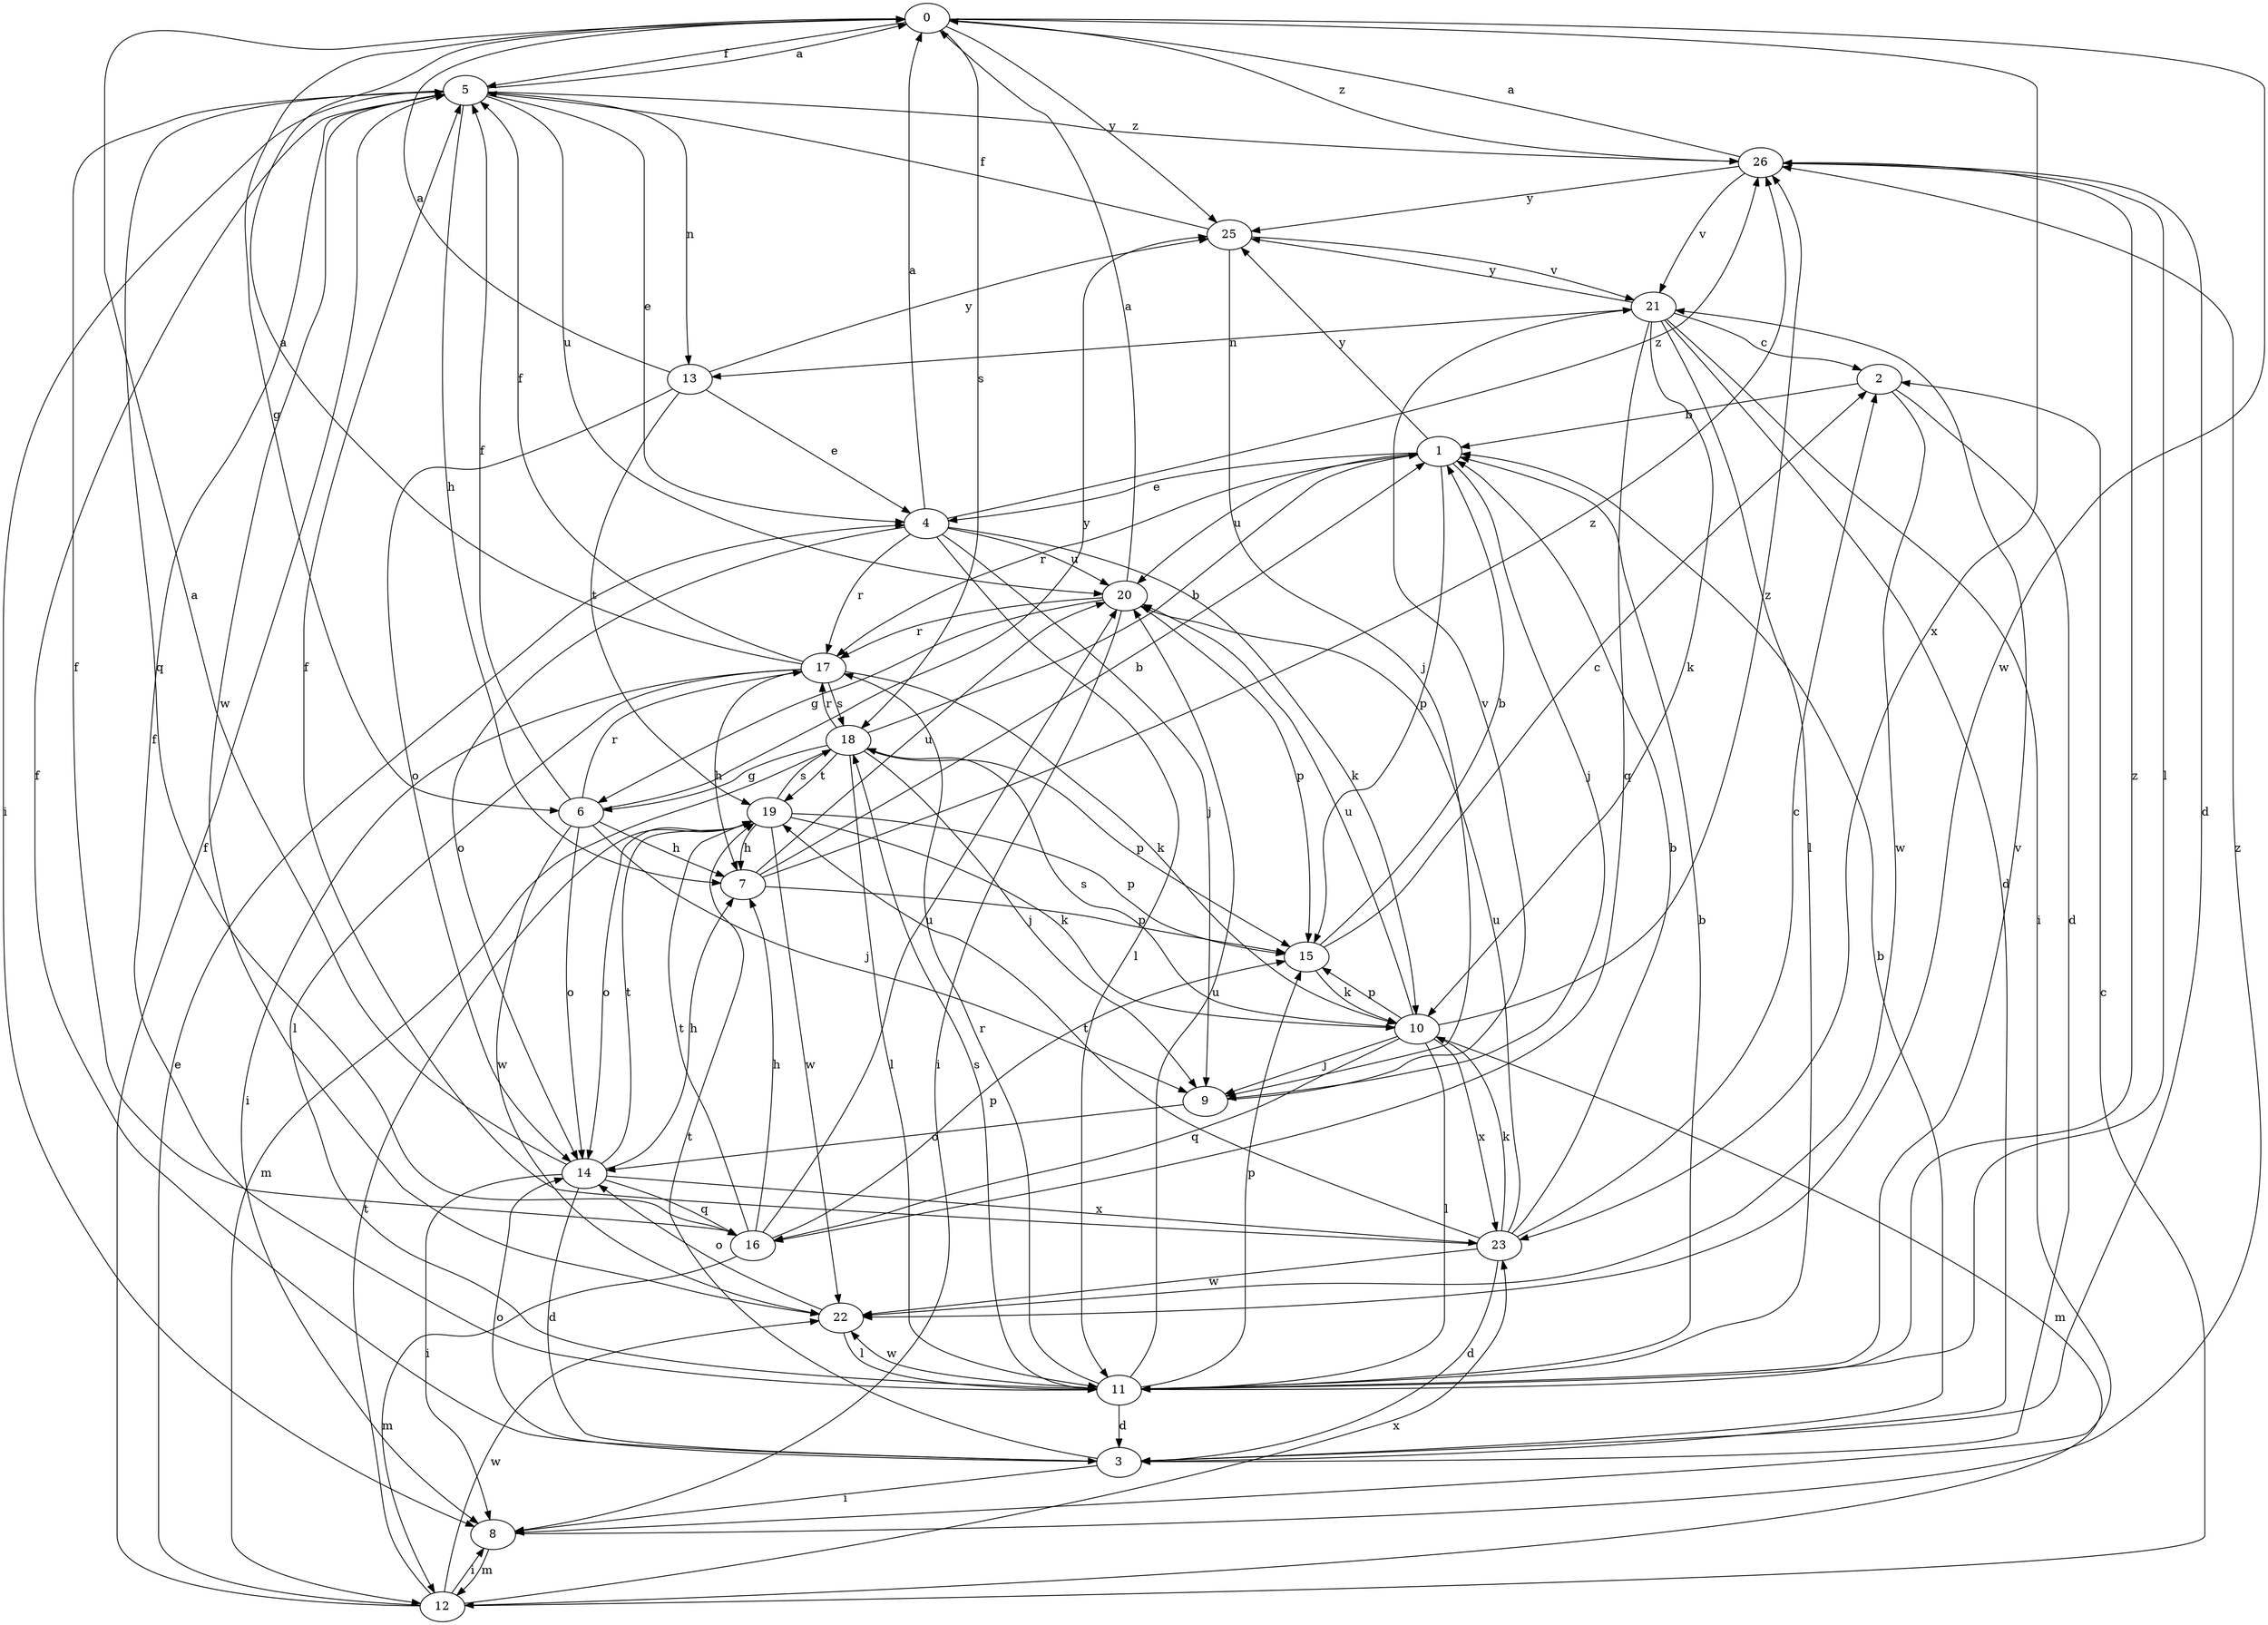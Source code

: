strict digraph  {
0;
1;
2;
3;
4;
5;
6;
7;
8;
9;
10;
11;
12;
13;
14;
15;
16;
17;
18;
19;
20;
21;
22;
23;
25;
26;
0 -> 5  [label=f];
0 -> 6  [label=g];
0 -> 18  [label=s];
0 -> 22  [label=w];
0 -> 23  [label=x];
0 -> 25  [label=y];
0 -> 26  [label=z];
1 -> 4  [label=e];
1 -> 9  [label=j];
1 -> 15  [label=p];
1 -> 17  [label=r];
1 -> 20  [label=u];
1 -> 25  [label=y];
2 -> 1  [label=b];
2 -> 3  [label=d];
2 -> 22  [label=w];
3 -> 1  [label=b];
3 -> 5  [label=f];
3 -> 8  [label=i];
3 -> 14  [label=o];
3 -> 19  [label=t];
4 -> 0  [label=a];
4 -> 9  [label=j];
4 -> 10  [label=k];
4 -> 11  [label=l];
4 -> 14  [label=o];
4 -> 17  [label=r];
4 -> 20  [label=u];
4 -> 26  [label=z];
5 -> 0  [label=a];
5 -> 4  [label=e];
5 -> 7  [label=h];
5 -> 8  [label=i];
5 -> 13  [label=n];
5 -> 16  [label=q];
5 -> 20  [label=u];
5 -> 22  [label=w];
5 -> 26  [label=z];
6 -> 5  [label=f];
6 -> 7  [label=h];
6 -> 9  [label=j];
6 -> 14  [label=o];
6 -> 17  [label=r];
6 -> 22  [label=w];
6 -> 25  [label=y];
7 -> 1  [label=b];
7 -> 15  [label=p];
7 -> 20  [label=u];
7 -> 26  [label=z];
8 -> 12  [label=m];
8 -> 26  [label=z];
9 -> 14  [label=o];
9 -> 21  [label=v];
10 -> 9  [label=j];
10 -> 11  [label=l];
10 -> 12  [label=m];
10 -> 15  [label=p];
10 -> 16  [label=q];
10 -> 18  [label=s];
10 -> 20  [label=u];
10 -> 23  [label=x];
10 -> 26  [label=z];
11 -> 1  [label=b];
11 -> 3  [label=d];
11 -> 5  [label=f];
11 -> 15  [label=p];
11 -> 17  [label=r];
11 -> 18  [label=s];
11 -> 20  [label=u];
11 -> 21  [label=v];
11 -> 22  [label=w];
11 -> 26  [label=z];
12 -> 2  [label=c];
12 -> 4  [label=e];
12 -> 5  [label=f];
12 -> 8  [label=i];
12 -> 19  [label=t];
12 -> 22  [label=w];
12 -> 23  [label=x];
13 -> 0  [label=a];
13 -> 4  [label=e];
13 -> 14  [label=o];
13 -> 19  [label=t];
13 -> 25  [label=y];
14 -> 0  [label=a];
14 -> 3  [label=d];
14 -> 7  [label=h];
14 -> 8  [label=i];
14 -> 16  [label=q];
14 -> 19  [label=t];
14 -> 23  [label=x];
15 -> 1  [label=b];
15 -> 2  [label=c];
15 -> 10  [label=k];
16 -> 5  [label=f];
16 -> 7  [label=h];
16 -> 12  [label=m];
16 -> 15  [label=p];
16 -> 19  [label=t];
16 -> 20  [label=u];
17 -> 0  [label=a];
17 -> 5  [label=f];
17 -> 7  [label=h];
17 -> 8  [label=i];
17 -> 10  [label=k];
17 -> 11  [label=l];
17 -> 18  [label=s];
18 -> 1  [label=b];
18 -> 6  [label=g];
18 -> 9  [label=j];
18 -> 11  [label=l];
18 -> 12  [label=m];
18 -> 15  [label=p];
18 -> 17  [label=r];
18 -> 19  [label=t];
19 -> 7  [label=h];
19 -> 10  [label=k];
19 -> 14  [label=o];
19 -> 15  [label=p];
19 -> 18  [label=s];
19 -> 22  [label=w];
20 -> 0  [label=a];
20 -> 6  [label=g];
20 -> 8  [label=i];
20 -> 15  [label=p];
20 -> 17  [label=r];
21 -> 2  [label=c];
21 -> 3  [label=d];
21 -> 8  [label=i];
21 -> 10  [label=k];
21 -> 11  [label=l];
21 -> 13  [label=n];
21 -> 16  [label=q];
21 -> 25  [label=y];
22 -> 11  [label=l];
22 -> 14  [label=o];
23 -> 1  [label=b];
23 -> 2  [label=c];
23 -> 3  [label=d];
23 -> 5  [label=f];
23 -> 10  [label=k];
23 -> 19  [label=t];
23 -> 20  [label=u];
23 -> 22  [label=w];
25 -> 5  [label=f];
25 -> 9  [label=j];
25 -> 21  [label=v];
26 -> 0  [label=a];
26 -> 3  [label=d];
26 -> 11  [label=l];
26 -> 21  [label=v];
26 -> 25  [label=y];
}
